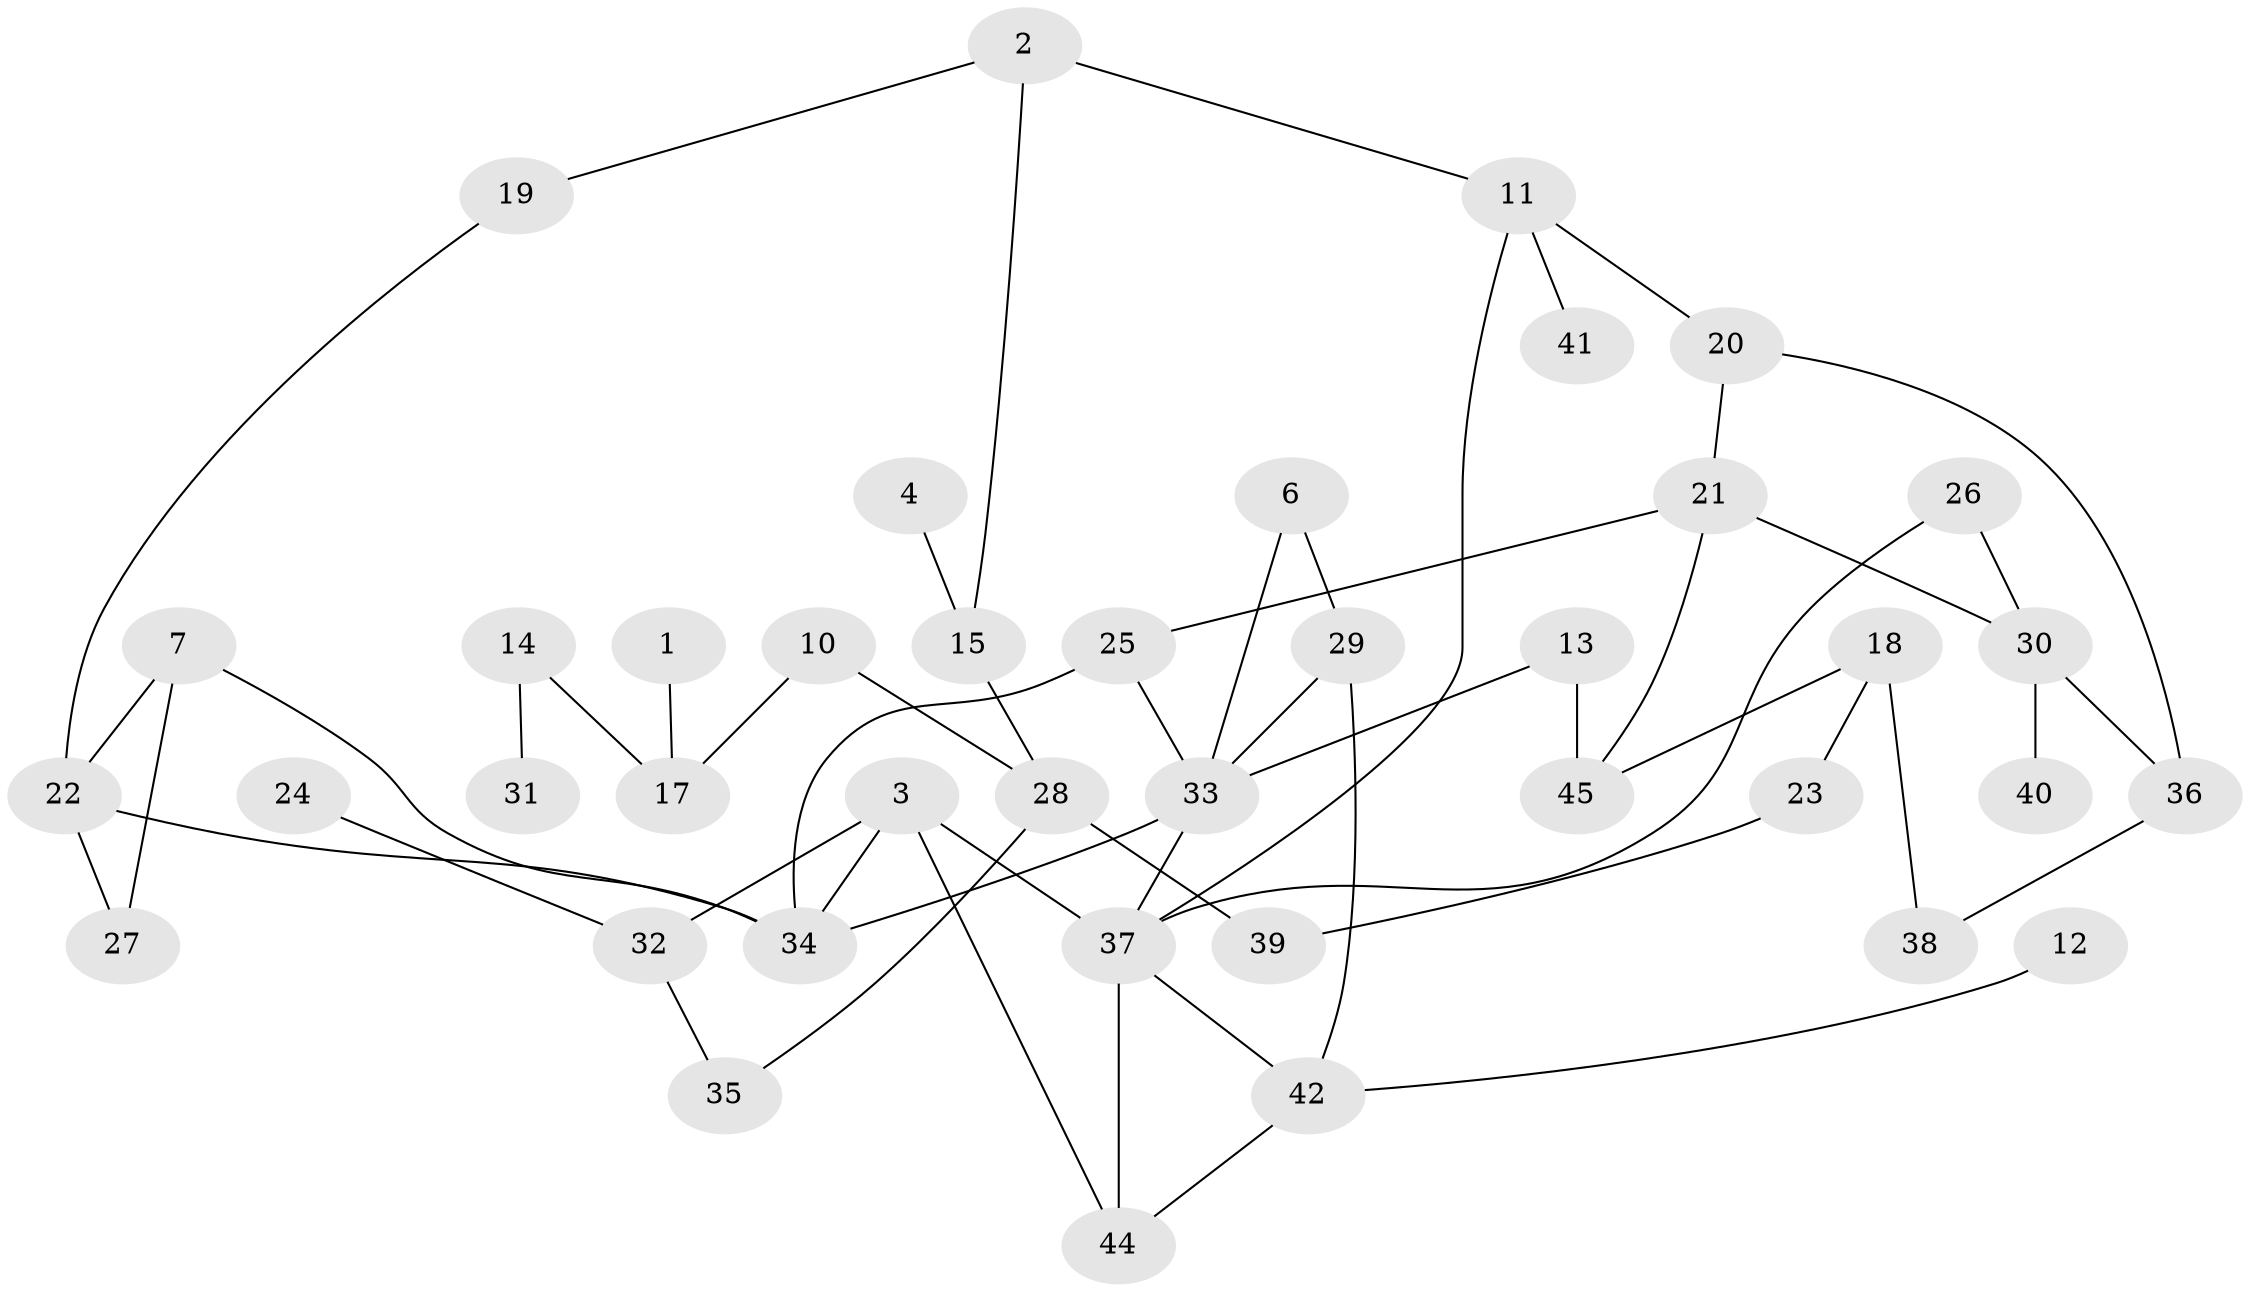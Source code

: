 // original degree distribution, {1: 0.16923076923076924, 2: 0.3230769230769231, 4: 0.1076923076923077, 3: 0.24615384615384617, 0: 0.09230769230769231, 5: 0.03076923076923077, 6: 0.015384615384615385, 7: 0.015384615384615385}
// Generated by graph-tools (version 1.1) at 2025/35/03/04/25 23:35:43]
// undirected, 40 vertices, 55 edges
graph export_dot {
  node [color=gray90,style=filled];
  1;
  2;
  3;
  4;
  6;
  7;
  10;
  11;
  12;
  13;
  14;
  15;
  17;
  18;
  19;
  20;
  21;
  22;
  23;
  24;
  25;
  26;
  27;
  28;
  29;
  30;
  31;
  32;
  33;
  34;
  35;
  36;
  37;
  38;
  39;
  40;
  41;
  42;
  44;
  45;
  1 -- 17 [weight=1.0];
  2 -- 11 [weight=1.0];
  2 -- 15 [weight=1.0];
  2 -- 19 [weight=1.0];
  3 -- 32 [weight=1.0];
  3 -- 34 [weight=1.0];
  3 -- 37 [weight=1.0];
  3 -- 44 [weight=1.0];
  4 -- 15 [weight=1.0];
  6 -- 29 [weight=1.0];
  6 -- 33 [weight=1.0];
  7 -- 22 [weight=1.0];
  7 -- 27 [weight=1.0];
  7 -- 34 [weight=1.0];
  10 -- 17 [weight=1.0];
  10 -- 28 [weight=1.0];
  11 -- 20 [weight=1.0];
  11 -- 37 [weight=1.0];
  11 -- 41 [weight=1.0];
  12 -- 42 [weight=1.0];
  13 -- 33 [weight=1.0];
  13 -- 45 [weight=1.0];
  14 -- 17 [weight=1.0];
  14 -- 31 [weight=1.0];
  15 -- 28 [weight=2.0];
  18 -- 23 [weight=1.0];
  18 -- 38 [weight=1.0];
  18 -- 45 [weight=1.0];
  19 -- 22 [weight=1.0];
  20 -- 21 [weight=1.0];
  20 -- 36 [weight=1.0];
  21 -- 25 [weight=1.0];
  21 -- 30 [weight=1.0];
  21 -- 45 [weight=1.0];
  22 -- 27 [weight=1.0];
  22 -- 34 [weight=1.0];
  23 -- 39 [weight=1.0];
  24 -- 32 [weight=1.0];
  25 -- 33 [weight=1.0];
  25 -- 34 [weight=1.0];
  26 -- 30 [weight=1.0];
  26 -- 37 [weight=1.0];
  28 -- 35 [weight=1.0];
  28 -- 39 [weight=1.0];
  29 -- 33 [weight=1.0];
  29 -- 42 [weight=1.0];
  30 -- 36 [weight=1.0];
  30 -- 40 [weight=1.0];
  32 -- 35 [weight=1.0];
  33 -- 34 [weight=1.0];
  33 -- 37 [weight=2.0];
  36 -- 38 [weight=1.0];
  37 -- 42 [weight=1.0];
  37 -- 44 [weight=1.0];
  42 -- 44 [weight=1.0];
}
